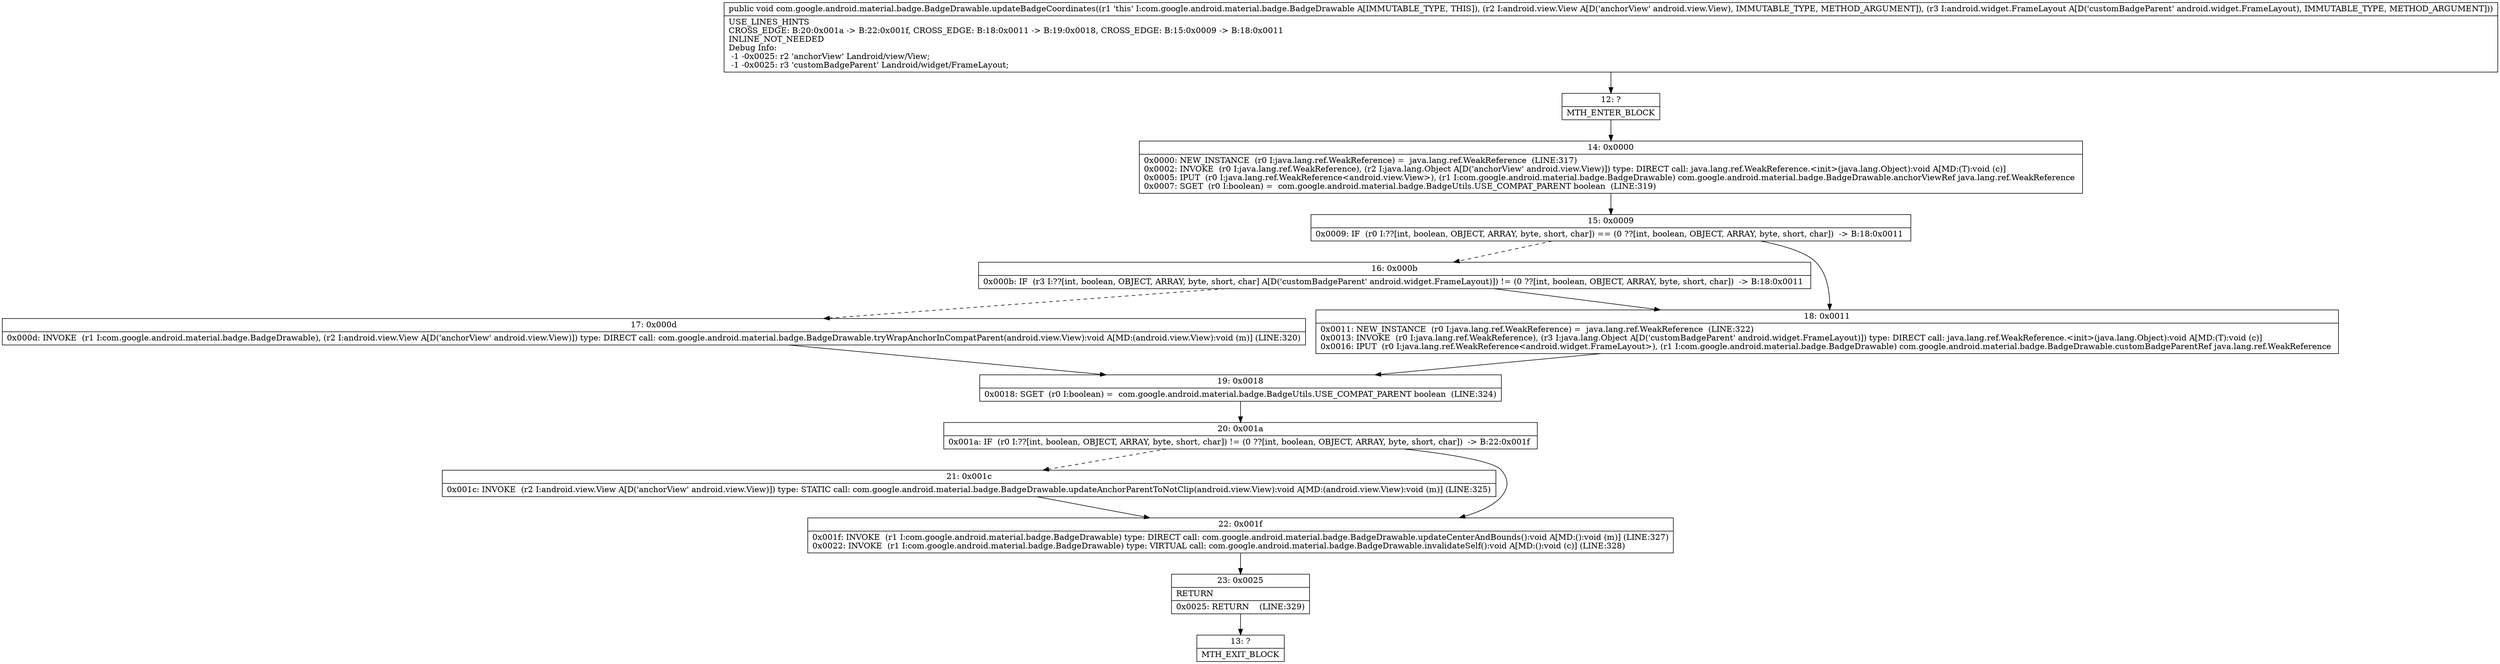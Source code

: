 digraph "CFG forcom.google.android.material.badge.BadgeDrawable.updateBadgeCoordinates(Landroid\/view\/View;Landroid\/widget\/FrameLayout;)V" {
Node_12 [shape=record,label="{12\:\ ?|MTH_ENTER_BLOCK\l}"];
Node_14 [shape=record,label="{14\:\ 0x0000|0x0000: NEW_INSTANCE  (r0 I:java.lang.ref.WeakReference) =  java.lang.ref.WeakReference  (LINE:317)\l0x0002: INVOKE  (r0 I:java.lang.ref.WeakReference), (r2 I:java.lang.Object A[D('anchorView' android.view.View)]) type: DIRECT call: java.lang.ref.WeakReference.\<init\>(java.lang.Object):void A[MD:(T):void (c)]\l0x0005: IPUT  (r0 I:java.lang.ref.WeakReference\<android.view.View\>), (r1 I:com.google.android.material.badge.BadgeDrawable) com.google.android.material.badge.BadgeDrawable.anchorViewRef java.lang.ref.WeakReference \l0x0007: SGET  (r0 I:boolean) =  com.google.android.material.badge.BadgeUtils.USE_COMPAT_PARENT boolean  (LINE:319)\l}"];
Node_15 [shape=record,label="{15\:\ 0x0009|0x0009: IF  (r0 I:??[int, boolean, OBJECT, ARRAY, byte, short, char]) == (0 ??[int, boolean, OBJECT, ARRAY, byte, short, char])  \-\> B:18:0x0011 \l}"];
Node_16 [shape=record,label="{16\:\ 0x000b|0x000b: IF  (r3 I:??[int, boolean, OBJECT, ARRAY, byte, short, char] A[D('customBadgeParent' android.widget.FrameLayout)]) != (0 ??[int, boolean, OBJECT, ARRAY, byte, short, char])  \-\> B:18:0x0011 \l}"];
Node_17 [shape=record,label="{17\:\ 0x000d|0x000d: INVOKE  (r1 I:com.google.android.material.badge.BadgeDrawable), (r2 I:android.view.View A[D('anchorView' android.view.View)]) type: DIRECT call: com.google.android.material.badge.BadgeDrawable.tryWrapAnchorInCompatParent(android.view.View):void A[MD:(android.view.View):void (m)] (LINE:320)\l}"];
Node_19 [shape=record,label="{19\:\ 0x0018|0x0018: SGET  (r0 I:boolean) =  com.google.android.material.badge.BadgeUtils.USE_COMPAT_PARENT boolean  (LINE:324)\l}"];
Node_20 [shape=record,label="{20\:\ 0x001a|0x001a: IF  (r0 I:??[int, boolean, OBJECT, ARRAY, byte, short, char]) != (0 ??[int, boolean, OBJECT, ARRAY, byte, short, char])  \-\> B:22:0x001f \l}"];
Node_21 [shape=record,label="{21\:\ 0x001c|0x001c: INVOKE  (r2 I:android.view.View A[D('anchorView' android.view.View)]) type: STATIC call: com.google.android.material.badge.BadgeDrawable.updateAnchorParentToNotClip(android.view.View):void A[MD:(android.view.View):void (m)] (LINE:325)\l}"];
Node_22 [shape=record,label="{22\:\ 0x001f|0x001f: INVOKE  (r1 I:com.google.android.material.badge.BadgeDrawable) type: DIRECT call: com.google.android.material.badge.BadgeDrawable.updateCenterAndBounds():void A[MD:():void (m)] (LINE:327)\l0x0022: INVOKE  (r1 I:com.google.android.material.badge.BadgeDrawable) type: VIRTUAL call: com.google.android.material.badge.BadgeDrawable.invalidateSelf():void A[MD:():void (c)] (LINE:328)\l}"];
Node_23 [shape=record,label="{23\:\ 0x0025|RETURN\l|0x0025: RETURN    (LINE:329)\l}"];
Node_13 [shape=record,label="{13\:\ ?|MTH_EXIT_BLOCK\l}"];
Node_18 [shape=record,label="{18\:\ 0x0011|0x0011: NEW_INSTANCE  (r0 I:java.lang.ref.WeakReference) =  java.lang.ref.WeakReference  (LINE:322)\l0x0013: INVOKE  (r0 I:java.lang.ref.WeakReference), (r3 I:java.lang.Object A[D('customBadgeParent' android.widget.FrameLayout)]) type: DIRECT call: java.lang.ref.WeakReference.\<init\>(java.lang.Object):void A[MD:(T):void (c)]\l0x0016: IPUT  (r0 I:java.lang.ref.WeakReference\<android.widget.FrameLayout\>), (r1 I:com.google.android.material.badge.BadgeDrawable) com.google.android.material.badge.BadgeDrawable.customBadgeParentRef java.lang.ref.WeakReference \l}"];
MethodNode[shape=record,label="{public void com.google.android.material.badge.BadgeDrawable.updateBadgeCoordinates((r1 'this' I:com.google.android.material.badge.BadgeDrawable A[IMMUTABLE_TYPE, THIS]), (r2 I:android.view.View A[D('anchorView' android.view.View), IMMUTABLE_TYPE, METHOD_ARGUMENT]), (r3 I:android.widget.FrameLayout A[D('customBadgeParent' android.widget.FrameLayout), IMMUTABLE_TYPE, METHOD_ARGUMENT]))  | USE_LINES_HINTS\lCROSS_EDGE: B:20:0x001a \-\> B:22:0x001f, CROSS_EDGE: B:18:0x0011 \-\> B:19:0x0018, CROSS_EDGE: B:15:0x0009 \-\> B:18:0x0011\lINLINE_NOT_NEEDED\lDebug Info:\l  \-1 \-0x0025: r2 'anchorView' Landroid\/view\/View;\l  \-1 \-0x0025: r3 'customBadgeParent' Landroid\/widget\/FrameLayout;\l}"];
MethodNode -> Node_12;Node_12 -> Node_14;
Node_14 -> Node_15;
Node_15 -> Node_16[style=dashed];
Node_15 -> Node_18;
Node_16 -> Node_17[style=dashed];
Node_16 -> Node_18;
Node_17 -> Node_19;
Node_19 -> Node_20;
Node_20 -> Node_21[style=dashed];
Node_20 -> Node_22;
Node_21 -> Node_22;
Node_22 -> Node_23;
Node_23 -> Node_13;
Node_18 -> Node_19;
}


